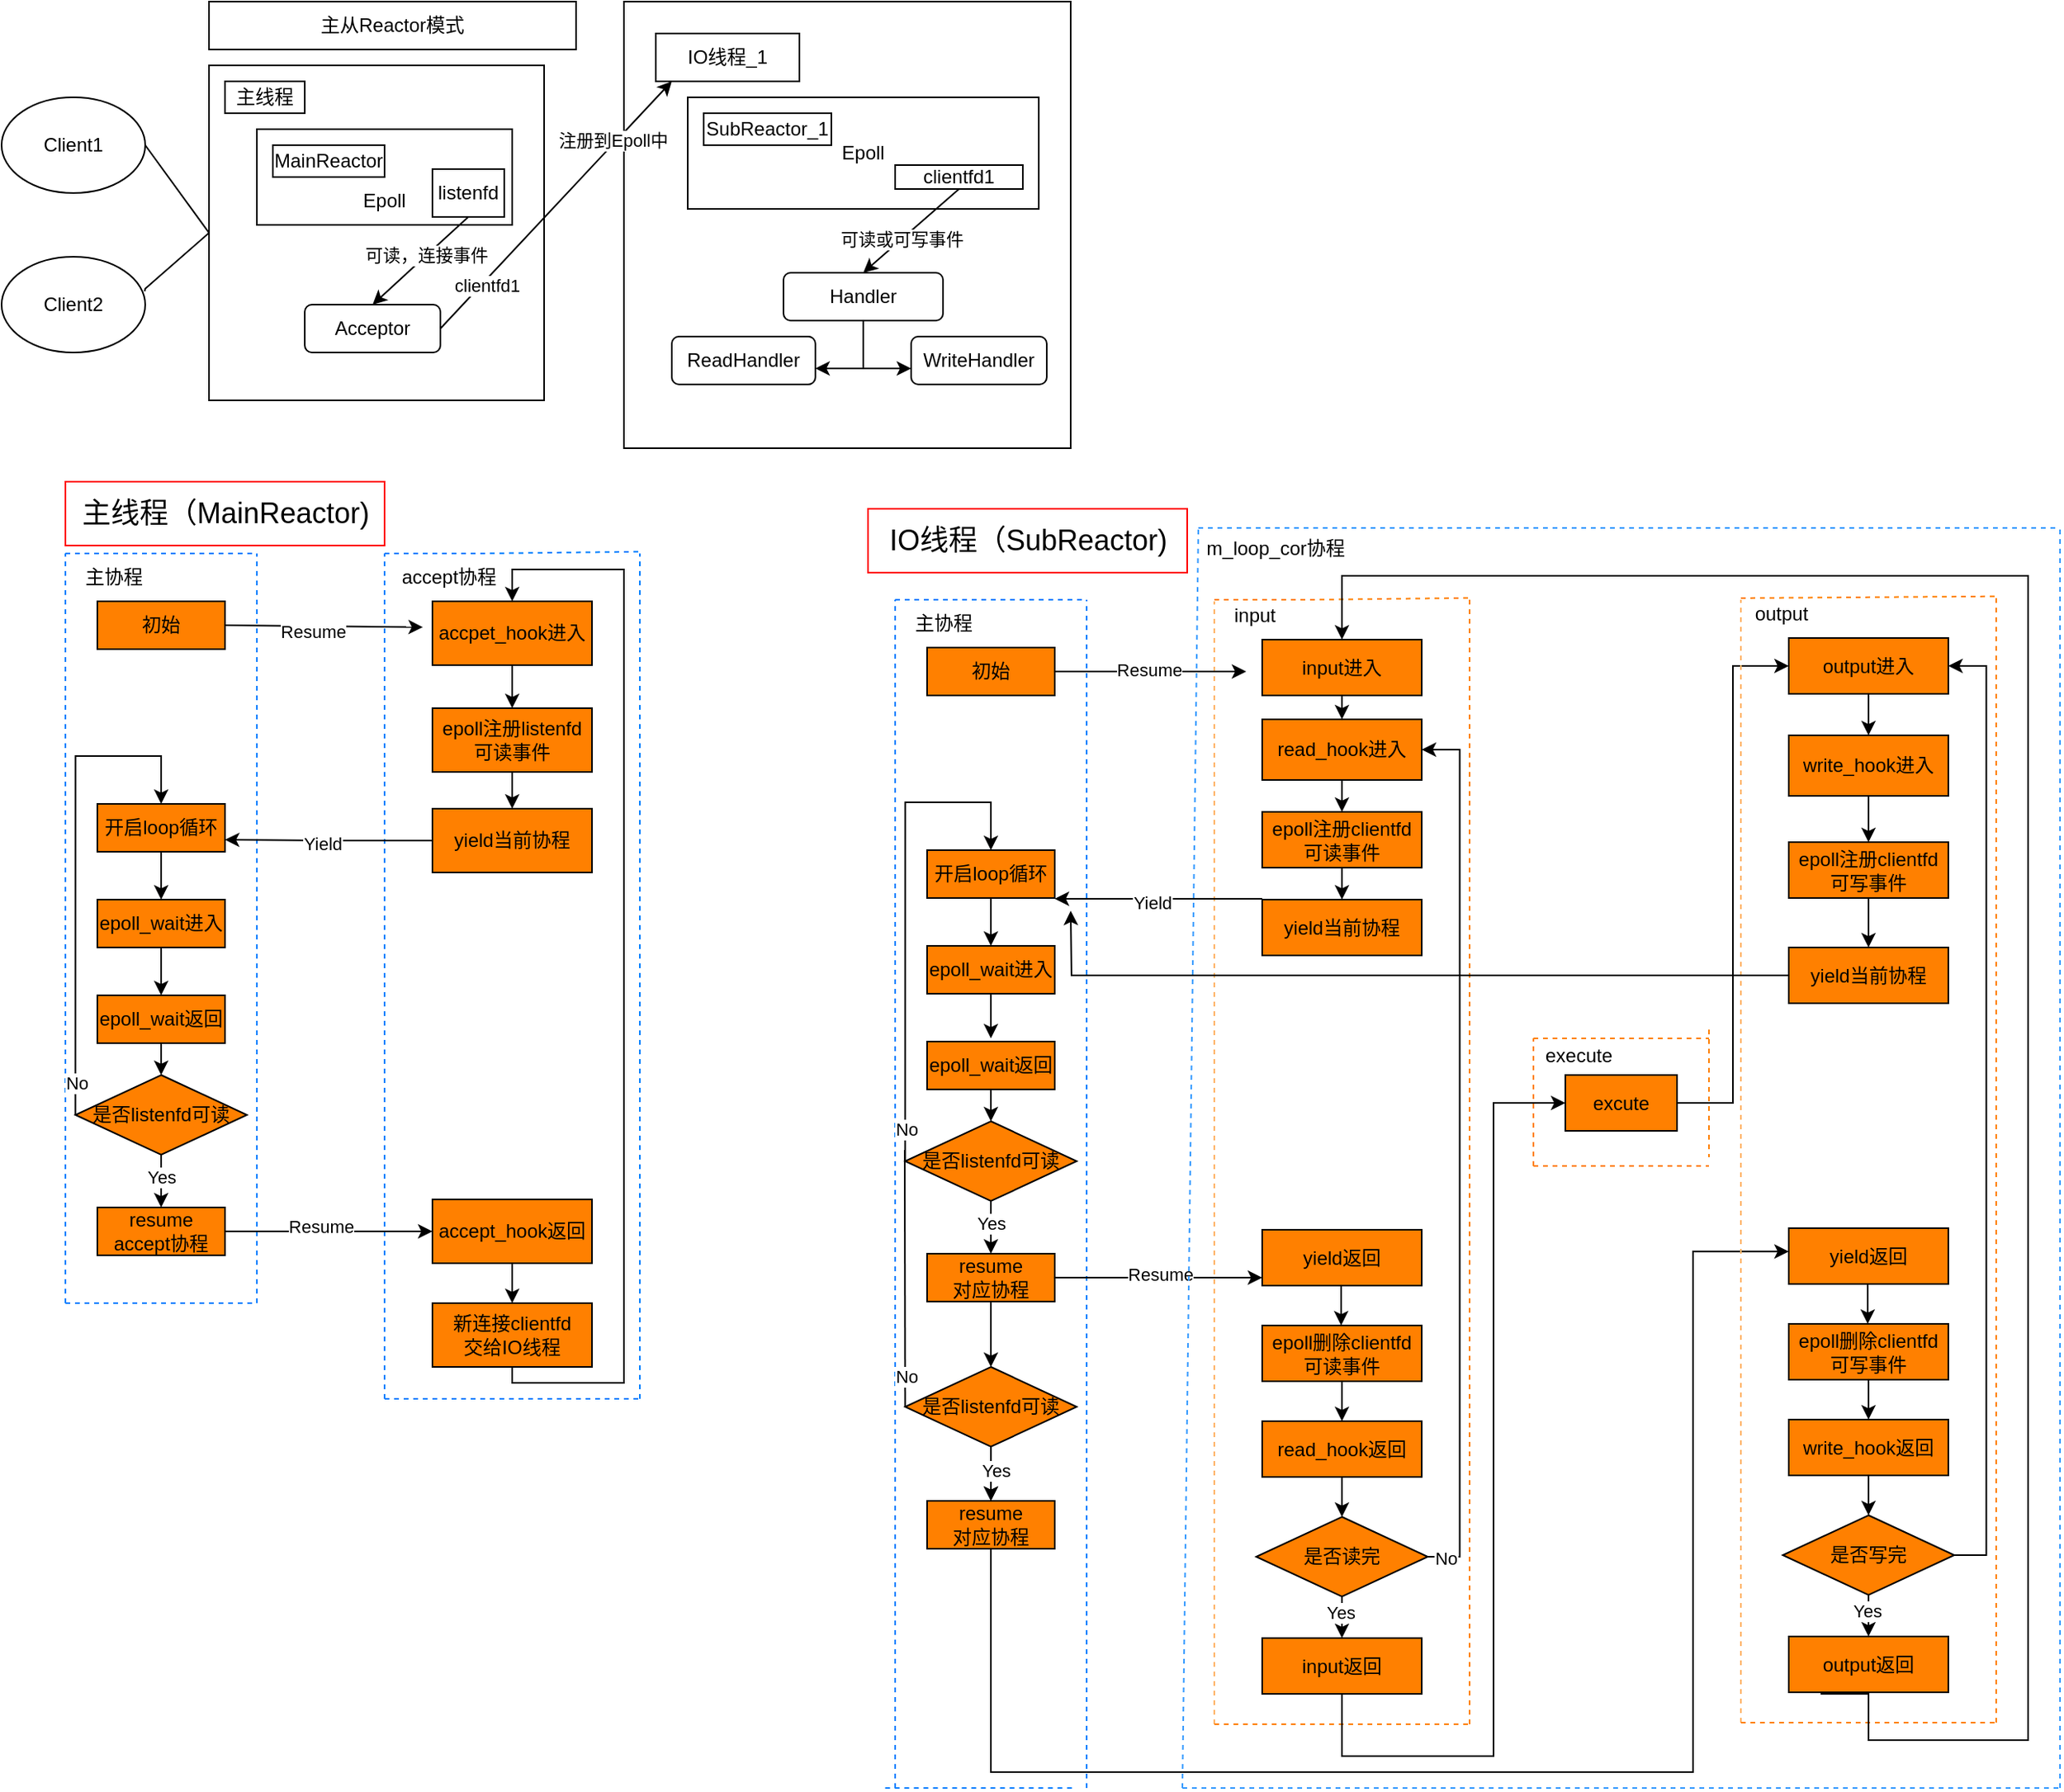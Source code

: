 <mxfile version="21.7.5" type="github">
  <diagram name="Page-1" id="74e2e168-ea6b-b213-b513-2b3c1d86103e">
    <mxGraphModel dx="1228" dy="2020" grid="1" gridSize="10" guides="1" tooltips="1" connect="1" arrows="1" fold="1" page="1" pageScale="1" pageWidth="1100" pageHeight="850" background="none" math="0" shadow="0">
      <root>
        <mxCell id="0" />
        <mxCell id="1" parent="0" />
        <mxCell id="3p74Ai3e4aje1u9l1uDw-1" value="Client1" style="ellipse;whiteSpace=wrap;html=1;" parent="1" vertex="1">
          <mxGeometry x="40" y="20" width="90" height="60" as="geometry" />
        </mxCell>
        <mxCell id="3p74Ai3e4aje1u9l1uDw-2" value="Client2" style="ellipse;whiteSpace=wrap;html=1;" parent="1" vertex="1">
          <mxGeometry x="40" y="120" width="90" height="60" as="geometry" />
        </mxCell>
        <mxCell id="3p74Ai3e4aje1u9l1uDw-3" value="" style="whiteSpace=wrap;html=1;aspect=fixed;" parent="1" vertex="1">
          <mxGeometry x="170" width="210" height="210" as="geometry" />
        </mxCell>
        <mxCell id="3p74Ai3e4aje1u9l1uDw-7" value="" style="endArrow=none;html=1;rounded=0;entryX=1;entryY=0.5;entryDx=0;entryDy=0;exitX=0;exitY=0.5;exitDx=0;exitDy=0;" parent="1" source="3p74Ai3e4aje1u9l1uDw-3" target="3p74Ai3e4aje1u9l1uDw-1" edge="1">
          <mxGeometry width="50" height="50" relative="1" as="geometry">
            <mxPoint x="200" y="240" as="sourcePoint" />
            <mxPoint x="250" y="190" as="targetPoint" />
          </mxGeometry>
        </mxCell>
        <mxCell id="3p74Ai3e4aje1u9l1uDw-9" value="" style="endArrow=none;html=1;rounded=0;entryX=0;entryY=0.5;entryDx=0;entryDy=0;exitX=0.996;exitY=0.36;exitDx=0;exitDy=0;exitPerimeter=0;" parent="1" source="3p74Ai3e4aje1u9l1uDw-2" target="3p74Ai3e4aje1u9l1uDw-3" edge="1">
          <mxGeometry width="50" height="50" relative="1" as="geometry">
            <mxPoint x="200" y="240" as="sourcePoint" />
            <mxPoint x="250" y="190" as="targetPoint" />
            <Array as="points">
              <mxPoint x="130" y="140" />
            </Array>
          </mxGeometry>
        </mxCell>
        <mxCell id="3p74Ai3e4aje1u9l1uDw-10" value="主线程" style="rounded=0;whiteSpace=wrap;html=1;" parent="1" vertex="1">
          <mxGeometry x="180" y="10" width="50" height="20" as="geometry" />
        </mxCell>
        <mxCell id="3p74Ai3e4aje1u9l1uDw-14" value="&lt;br&gt;&lt;br&gt;Epoll" style="rounded=0;whiteSpace=wrap;html=1;" parent="1" vertex="1">
          <mxGeometry x="200" y="40" width="160" height="60" as="geometry" />
        </mxCell>
        <mxCell id="3p74Ai3e4aje1u9l1uDw-15" value="MainReactor" style="rounded=0;whiteSpace=wrap;html=1;" parent="1" vertex="1">
          <mxGeometry x="210" y="50" width="70" height="20" as="geometry" />
        </mxCell>
        <mxCell id="3p74Ai3e4aje1u9l1uDw-16" value="listenfd" style="rounded=0;whiteSpace=wrap;html=1;direction=south;" parent="1" vertex="1">
          <mxGeometry x="310" y="65" width="45" height="30" as="geometry" />
        </mxCell>
        <mxCell id="3p74Ai3e4aje1u9l1uDw-17" value="Acceptor" style="rounded=1;whiteSpace=wrap;html=1;" parent="1" vertex="1">
          <mxGeometry x="230" y="150" width="85" height="30" as="geometry" />
        </mxCell>
        <mxCell id="3p74Ai3e4aje1u9l1uDw-18" value="" style="endArrow=classic;html=1;rounded=0;exitX=1;exitY=0.5;exitDx=0;exitDy=0;entryX=0.5;entryY=0;entryDx=0;entryDy=0;" parent="1" source="3p74Ai3e4aje1u9l1uDw-16" target="3p74Ai3e4aje1u9l1uDw-17" edge="1">
          <mxGeometry width="50" height="50" relative="1" as="geometry">
            <mxPoint x="200" y="60" as="sourcePoint" />
            <mxPoint x="250" y="10" as="targetPoint" />
          </mxGeometry>
        </mxCell>
        <mxCell id="3p74Ai3e4aje1u9l1uDw-19" value="可读，连接事件" style="edgeLabel;html=1;align=center;verticalAlign=middle;resizable=0;points=[];" parent="3p74Ai3e4aje1u9l1uDw-18" vertex="1" connectable="0">
          <mxGeometry x="-0.11" y="-1" relative="1" as="geometry">
            <mxPoint as="offset" />
          </mxGeometry>
        </mxCell>
        <mxCell id="3p74Ai3e4aje1u9l1uDw-20" value="" style="whiteSpace=wrap;html=1;aspect=fixed;" parent="1" vertex="1">
          <mxGeometry x="430" y="-40" width="280" height="280" as="geometry" />
        </mxCell>
        <mxCell id="3p74Ai3e4aje1u9l1uDw-21" value="IO线程_1" style="rounded=0;whiteSpace=wrap;html=1;" parent="1" vertex="1">
          <mxGeometry x="450" y="-20" width="90" height="30" as="geometry" />
        </mxCell>
        <mxCell id="3p74Ai3e4aje1u9l1uDw-22" value="Epoll" style="rounded=0;whiteSpace=wrap;html=1;" parent="1" vertex="1">
          <mxGeometry x="470" y="20" width="220" height="70" as="geometry" />
        </mxCell>
        <mxCell id="3p74Ai3e4aje1u9l1uDw-24" value="SubReactor_1" style="rounded=0;whiteSpace=wrap;html=1;" parent="1" vertex="1">
          <mxGeometry x="480" y="30" width="80" height="20" as="geometry" />
        </mxCell>
        <mxCell id="3p74Ai3e4aje1u9l1uDw-25" value="clientfd1" style="rounded=0;whiteSpace=wrap;html=1;" parent="1" vertex="1">
          <mxGeometry x="600" y="62.5" width="80" height="15" as="geometry" />
        </mxCell>
        <mxCell id="3p74Ai3e4aje1u9l1uDw-28" value="" style="endArrow=classic;html=1;rounded=0;exitX=1;exitY=0.5;exitDx=0;exitDy=0;" parent="1" source="3p74Ai3e4aje1u9l1uDw-17" edge="1">
          <mxGeometry width="50" height="50" relative="1" as="geometry">
            <mxPoint x="410" y="60" as="sourcePoint" />
            <mxPoint x="460" y="10" as="targetPoint" />
          </mxGeometry>
        </mxCell>
        <mxCell id="3p74Ai3e4aje1u9l1uDw-30" value="注册到Epoll中" style="edgeLabel;html=1;align=center;verticalAlign=middle;resizable=0;points=[];" parent="3p74Ai3e4aje1u9l1uDw-28" vertex="1" connectable="0">
          <mxGeometry x="0.503" y="2" relative="1" as="geometry">
            <mxPoint as="offset" />
          </mxGeometry>
        </mxCell>
        <mxCell id="3p74Ai3e4aje1u9l1uDw-32" value="clientfd1" style="edgeLabel;html=1;align=center;verticalAlign=middle;resizable=0;points=[];" parent="3p74Ai3e4aje1u9l1uDw-28" vertex="1" connectable="0">
          <mxGeometry x="-0.618" y="-2" relative="1" as="geometry">
            <mxPoint y="1" as="offset" />
          </mxGeometry>
        </mxCell>
        <mxCell id="3p74Ai3e4aje1u9l1uDw-34" value="ReadHandler" style="rounded=1;whiteSpace=wrap;html=1;" parent="1" vertex="1">
          <mxGeometry x="460" y="170" width="90" height="30" as="geometry" />
        </mxCell>
        <mxCell id="3p74Ai3e4aje1u9l1uDw-35" value="Handler" style="rounded=1;whiteSpace=wrap;html=1;" parent="1" vertex="1">
          <mxGeometry x="530" y="130" width="100" height="30" as="geometry" />
        </mxCell>
        <mxCell id="3p74Ai3e4aje1u9l1uDw-36" value="WriteHandler" style="rounded=1;whiteSpace=wrap;html=1;" parent="1" vertex="1">
          <mxGeometry x="610" y="170" width="85" height="30" as="geometry" />
        </mxCell>
        <mxCell id="3p74Ai3e4aje1u9l1uDw-37" value="" style="endArrow=none;html=1;rounded=0;" parent="1" edge="1">
          <mxGeometry width="50" height="50" relative="1" as="geometry">
            <mxPoint x="580" y="190" as="sourcePoint" />
            <mxPoint x="580" y="190" as="targetPoint" />
            <Array as="points">
              <mxPoint x="580" y="160" />
            </Array>
          </mxGeometry>
        </mxCell>
        <mxCell id="3p74Ai3e4aje1u9l1uDw-39" value="" style="endArrow=classic;html=1;rounded=0;" parent="1" edge="1">
          <mxGeometry width="50" height="50" relative="1" as="geometry">
            <mxPoint x="580" y="190" as="sourcePoint" />
            <mxPoint x="610" y="190" as="targetPoint" />
          </mxGeometry>
        </mxCell>
        <mxCell id="3p74Ai3e4aje1u9l1uDw-43" value="" style="endArrow=classic;html=1;rounded=0;" parent="1" edge="1">
          <mxGeometry width="50" height="50" relative="1" as="geometry">
            <mxPoint x="580" y="190" as="sourcePoint" />
            <mxPoint x="550" y="190" as="targetPoint" />
            <Array as="points">
              <mxPoint x="570" y="190" />
            </Array>
          </mxGeometry>
        </mxCell>
        <mxCell id="3p74Ai3e4aje1u9l1uDw-48" value="" style="endArrow=classic;html=1;rounded=0;exitX=0.5;exitY=1;exitDx=0;exitDy=0;entryX=0.5;entryY=0;entryDx=0;entryDy=0;" parent="1" source="3p74Ai3e4aje1u9l1uDw-25" target="3p74Ai3e4aje1u9l1uDw-35" edge="1">
          <mxGeometry width="50" height="50" relative="1" as="geometry">
            <mxPoint x="550" y="240" as="sourcePoint" />
            <mxPoint x="600" y="190" as="targetPoint" />
          </mxGeometry>
        </mxCell>
        <mxCell id="3p74Ai3e4aje1u9l1uDw-49" value="可读或可写事件" style="edgeLabel;html=1;align=center;verticalAlign=middle;resizable=0;points=[];" parent="3p74Ai3e4aje1u9l1uDw-48" vertex="1" connectable="0">
          <mxGeometry x="0.207" relative="1" as="geometry">
            <mxPoint as="offset" />
          </mxGeometry>
        </mxCell>
        <mxCell id="3p74Ai3e4aje1u9l1uDw-50" value="主从Reactor模式" style="rounded=0;whiteSpace=wrap;html=1;" parent="1" vertex="1">
          <mxGeometry x="170" y="-40" width="230" height="30" as="geometry" />
        </mxCell>
        <mxCell id="hV0E72UmeSZ-ktSTm6pV-4" value="" style="endArrow=none;dashed=1;html=1;rounded=0;strokeColor=#007FFF;" parent="1" edge="1">
          <mxGeometry width="50" height="50" relative="1" as="geometry">
            <mxPoint x="80" y="776" as="sourcePoint" />
            <mxPoint x="80" y="306" as="targetPoint" />
          </mxGeometry>
        </mxCell>
        <mxCell id="hV0E72UmeSZ-ktSTm6pV-5" value="" style="endArrow=none;dashed=1;html=1;rounded=0;strokeColor=#007FFF;" parent="1" edge="1">
          <mxGeometry width="50" height="50" relative="1" as="geometry">
            <mxPoint x="80" y="776" as="sourcePoint" />
            <mxPoint x="200" y="776" as="targetPoint" />
          </mxGeometry>
        </mxCell>
        <mxCell id="hV0E72UmeSZ-ktSTm6pV-6" value="" style="endArrow=none;dashed=1;html=1;rounded=0;fillColor=#00FFFF;strokeColor=#007FFF;" parent="1" edge="1">
          <mxGeometry width="50" height="50" relative="1" as="geometry">
            <mxPoint x="200" y="776" as="sourcePoint" />
            <mxPoint x="200" y="306" as="targetPoint" />
          </mxGeometry>
        </mxCell>
        <mxCell id="hV0E72UmeSZ-ktSTm6pV-7" value="" style="endArrow=none;dashed=1;html=1;rounded=0;strokeColor=#007FFF;" parent="1" edge="1">
          <mxGeometry width="50" height="50" relative="1" as="geometry">
            <mxPoint x="80" y="306" as="sourcePoint" />
            <mxPoint x="200" y="306" as="targetPoint" />
            <Array as="points">
              <mxPoint x="140" y="306" />
            </Array>
          </mxGeometry>
        </mxCell>
        <mxCell id="hV0E72UmeSZ-ktSTm6pV-16" value="" style="endArrow=none;dashed=1;html=1;rounded=0;strokeColor=#007FFF;" parent="1" edge="1">
          <mxGeometry width="50" height="50" relative="1" as="geometry">
            <mxPoint x="280" y="836" as="sourcePoint" />
            <mxPoint x="280" y="306" as="targetPoint" />
          </mxGeometry>
        </mxCell>
        <mxCell id="hV0E72UmeSZ-ktSTm6pV-18" value="" style="endArrow=none;dashed=1;html=1;rounded=0;fillColor=#00FFFF;strokeColor=#007FFF;" parent="1" edge="1">
          <mxGeometry width="50" height="50" relative="1" as="geometry">
            <mxPoint x="440" y="836" as="sourcePoint" />
            <mxPoint x="440" y="306" as="targetPoint" />
          </mxGeometry>
        </mxCell>
        <mxCell id="hV0E72UmeSZ-ktSTm6pV-19" value="" style="endArrow=none;dashed=1;html=1;rounded=0;strokeColor=#007FFF;entryX=0.039;entryY=0.996;entryDx=0;entryDy=0;entryPerimeter=0;" parent="1" edge="1">
          <mxGeometry width="50" height="50" relative="1" as="geometry">
            <mxPoint x="280" y="306" as="sourcePoint" />
            <mxPoint x="440.92" y="304.88" as="targetPoint" />
            <Array as="points">
              <mxPoint x="340" y="306" />
            </Array>
          </mxGeometry>
        </mxCell>
        <mxCell id="hV0E72UmeSZ-ktSTm6pV-22" value="" style="endArrow=none;dashed=1;html=1;rounded=0;strokeColor=#007FFF;" parent="1" edge="1">
          <mxGeometry width="50" height="50" relative="1" as="geometry">
            <mxPoint x="280" y="836" as="sourcePoint" />
            <mxPoint x="440" y="836" as="targetPoint" />
          </mxGeometry>
        </mxCell>
        <mxCell id="hV0E72UmeSZ-ktSTm6pV-26" value="主协程" style="text;html=1;align=center;verticalAlign=middle;resizable=0;points=[];autosize=1;strokeColor=none;fillColor=none;" parent="1" vertex="1">
          <mxGeometry x="80" y="306" width="60" height="30" as="geometry" />
        </mxCell>
        <mxCell id="hV0E72UmeSZ-ktSTm6pV-28" value="初始" style="rounded=0;whiteSpace=wrap;html=1;fillColor=#FF8000;" parent="1" vertex="1">
          <mxGeometry x="100" y="336" width="80" height="30" as="geometry" />
        </mxCell>
        <mxCell id="hV0E72UmeSZ-ktSTm6pV-32" value="" style="endArrow=classic;html=1;rounded=0;exitX=1;exitY=0.5;exitDx=0;exitDy=0;entryX=-0.06;entryY=0.405;entryDx=0;entryDy=0;entryPerimeter=0;" parent="1" source="hV0E72UmeSZ-ktSTm6pV-28" target="hV0E72UmeSZ-ktSTm6pV-35" edge="1">
          <mxGeometry width="50" height="50" relative="1" as="geometry">
            <mxPoint x="300" y="456" as="sourcePoint" />
            <mxPoint x="320" y="351" as="targetPoint" />
          </mxGeometry>
        </mxCell>
        <mxCell id="hV0E72UmeSZ-ktSTm6pV-46" value="Resume" style="edgeLabel;html=1;align=center;verticalAlign=middle;resizable=0;points=[];strokeColor=#FF0000;" parent="hV0E72UmeSZ-ktSTm6pV-32" vertex="1" connectable="0">
          <mxGeometry x="-0.116" y="-3" relative="1" as="geometry">
            <mxPoint as="offset" />
          </mxGeometry>
        </mxCell>
        <mxCell id="hV0E72UmeSZ-ktSTm6pV-43" style="edgeStyle=orthogonalEdgeStyle;rounded=0;orthogonalLoop=1;jettySize=auto;html=1;exitX=0.5;exitY=1;exitDx=0;exitDy=0;entryX=0.5;entryY=0;entryDx=0;entryDy=0;" parent="1" source="hV0E72UmeSZ-ktSTm6pV-35" target="hV0E72UmeSZ-ktSTm6pV-42" edge="1">
          <mxGeometry relative="1" as="geometry" />
        </mxCell>
        <mxCell id="hV0E72UmeSZ-ktSTm6pV-35" value="accpet_hook进入" style="whiteSpace=wrap;html=1;fillColor=#FF8000;" parent="1" vertex="1">
          <mxGeometry x="310" y="336" width="100" height="40" as="geometry" />
        </mxCell>
        <mxCell id="hV0E72UmeSZ-ktSTm6pV-37" value="accept协程" style="text;html=1;align=center;verticalAlign=middle;resizable=0;points=[];autosize=1;strokeColor=none;fillColor=none;" parent="1" vertex="1">
          <mxGeometry x="280" y="306" width="80" height="30" as="geometry" />
        </mxCell>
        <mxCell id="hV0E72UmeSZ-ktSTm6pV-45" style="edgeStyle=orthogonalEdgeStyle;rounded=0;orthogonalLoop=1;jettySize=auto;html=1;exitX=0.5;exitY=1;exitDx=0;exitDy=0;entryX=0.5;entryY=0;entryDx=0;entryDy=0;" parent="1" source="hV0E72UmeSZ-ktSTm6pV-42" target="hV0E72UmeSZ-ktSTm6pV-44" edge="1">
          <mxGeometry relative="1" as="geometry" />
        </mxCell>
        <mxCell id="hV0E72UmeSZ-ktSTm6pV-42" value="epoll注册listenfd&lt;br&gt;可读事件" style="whiteSpace=wrap;html=1;fillColor=#FF8000;" parent="1" vertex="1">
          <mxGeometry x="310" y="403" width="100" height="40" as="geometry" />
        </mxCell>
        <mxCell id="hV0E72UmeSZ-ktSTm6pV-57" style="edgeStyle=orthogonalEdgeStyle;rounded=0;orthogonalLoop=1;jettySize=auto;html=1;entryX=1;entryY=0.75;entryDx=0;entryDy=0;" parent="1" source="hV0E72UmeSZ-ktSTm6pV-44" target="hV0E72UmeSZ-ktSTm6pV-48" edge="1">
          <mxGeometry relative="1" as="geometry" />
        </mxCell>
        <mxCell id="hV0E72UmeSZ-ktSTm6pV-58" value="Yield" style="edgeLabel;html=1;align=center;verticalAlign=middle;resizable=0;points=[];" parent="hV0E72UmeSZ-ktSTm6pV-57" vertex="1" connectable="0">
          <mxGeometry x="0.081" y="2" relative="1" as="geometry">
            <mxPoint x="1" as="offset" />
          </mxGeometry>
        </mxCell>
        <mxCell id="hV0E72UmeSZ-ktSTm6pV-44" value="yield当前协程" style="whiteSpace=wrap;html=1;fillColor=#FF8000;" parent="1" vertex="1">
          <mxGeometry x="310" y="466" width="100" height="40" as="geometry" />
        </mxCell>
        <mxCell id="hV0E72UmeSZ-ktSTm6pV-48" value="开启loop循环" style="rounded=0;whiteSpace=wrap;html=1;fillColor=#FF8000;" parent="1" vertex="1">
          <mxGeometry x="100" y="463" width="80" height="30" as="geometry" />
        </mxCell>
        <mxCell id="hV0E72UmeSZ-ktSTm6pV-49" value="epoll_wait进入" style="rounded=0;whiteSpace=wrap;html=1;fillColor=#FF8000;" parent="1" vertex="1">
          <mxGeometry x="100" y="523" width="80" height="30" as="geometry" />
        </mxCell>
        <mxCell id="hV0E72UmeSZ-ktSTm6pV-50" value="epoll_wait返回" style="rounded=0;whiteSpace=wrap;html=1;fillColor=#FF8000;" parent="1" vertex="1">
          <mxGeometry x="100" y="583" width="80" height="30" as="geometry" />
        </mxCell>
        <mxCell id="hV0E72UmeSZ-ktSTm6pV-55" style="edgeStyle=orthogonalEdgeStyle;rounded=0;orthogonalLoop=1;jettySize=auto;html=1;exitX=0;exitY=0.5;exitDx=0;exitDy=0;entryX=0.5;entryY=0;entryDx=0;entryDy=0;" parent="1" source="hV0E72UmeSZ-ktSTm6pV-52" target="hV0E72UmeSZ-ktSTm6pV-48" edge="1">
          <mxGeometry relative="1" as="geometry">
            <mxPoint x="38.1" y="615" as="sourcePoint" />
            <mxPoint x="91.85" y="420" as="targetPoint" />
            <Array as="points">
              <mxPoint x="86" y="433" />
              <mxPoint x="140" y="433" />
            </Array>
          </mxGeometry>
        </mxCell>
        <mxCell id="hV0E72UmeSZ-ktSTm6pV-59" value="No" style="edgeLabel;html=1;align=center;verticalAlign=middle;resizable=0;points=[];" parent="hV0E72UmeSZ-ktSTm6pV-55" vertex="1" connectable="0">
          <mxGeometry x="-0.869" relative="1" as="geometry">
            <mxPoint as="offset" />
          </mxGeometry>
        </mxCell>
        <mxCell id="hV0E72UmeSZ-ktSTm6pV-60" style="edgeStyle=orthogonalEdgeStyle;rounded=0;orthogonalLoop=1;jettySize=auto;html=1;exitX=0.5;exitY=1;exitDx=0;exitDy=0;entryX=0.5;entryY=0;entryDx=0;entryDy=0;" parent="1" source="hV0E72UmeSZ-ktSTm6pV-52" target="hV0E72UmeSZ-ktSTm6pV-54" edge="1">
          <mxGeometry relative="1" as="geometry" />
        </mxCell>
        <mxCell id="hV0E72UmeSZ-ktSTm6pV-61" value="Yes" style="edgeLabel;html=1;align=center;verticalAlign=middle;resizable=0;points=[];" parent="hV0E72UmeSZ-ktSTm6pV-60" vertex="1" connectable="0">
          <mxGeometry x="-0.147" relative="1" as="geometry">
            <mxPoint as="offset" />
          </mxGeometry>
        </mxCell>
        <mxCell id="hV0E72UmeSZ-ktSTm6pV-52" value="是否listenfd可读" style="rhombus;whiteSpace=wrap;html=1;fillColor=#FF8000;" parent="1" vertex="1">
          <mxGeometry x="86.25" y="633" width="107.5" height="50" as="geometry" />
        </mxCell>
        <mxCell id="hV0E72UmeSZ-ktSTm6pV-65" style="edgeStyle=orthogonalEdgeStyle;rounded=0;orthogonalLoop=1;jettySize=auto;html=1;exitX=1;exitY=0.5;exitDx=0;exitDy=0;entryX=0;entryY=0.5;entryDx=0;entryDy=0;" parent="1" source="hV0E72UmeSZ-ktSTm6pV-54" target="hV0E72UmeSZ-ktSTm6pV-63" edge="1">
          <mxGeometry relative="1" as="geometry">
            <mxPoint x="300" y="731" as="targetPoint" />
          </mxGeometry>
        </mxCell>
        <mxCell id="e4dj62ydNJ2nnHpDe-VQ-285" value="Resume&lt;br&gt;" style="edgeLabel;html=1;align=center;verticalAlign=middle;resizable=0;points=[];" vertex="1" connectable="0" parent="hV0E72UmeSZ-ktSTm6pV-65">
          <mxGeometry x="-0.078" y="3" relative="1" as="geometry">
            <mxPoint as="offset" />
          </mxGeometry>
        </mxCell>
        <mxCell id="hV0E72UmeSZ-ktSTm6pV-54" value="resume&lt;br&gt;accept协程" style="rounded=0;whiteSpace=wrap;html=1;fillColor=#FF8000;" parent="1" vertex="1">
          <mxGeometry x="100" y="716" width="80" height="30" as="geometry" />
        </mxCell>
        <mxCell id="hV0E72UmeSZ-ktSTm6pV-69" style="edgeStyle=orthogonalEdgeStyle;rounded=0;orthogonalLoop=1;jettySize=auto;html=1;exitX=0.5;exitY=1;exitDx=0;exitDy=0;entryX=0.5;entryY=0;entryDx=0;entryDy=0;" parent="1" source="hV0E72UmeSZ-ktSTm6pV-63" target="hV0E72UmeSZ-ktSTm6pV-64" edge="1">
          <mxGeometry relative="1" as="geometry" />
        </mxCell>
        <mxCell id="hV0E72UmeSZ-ktSTm6pV-63" value="accept_hook返回" style="whiteSpace=wrap;html=1;fillColor=#FF8000;" parent="1" vertex="1">
          <mxGeometry x="310" y="711" width="100" height="40" as="geometry" />
        </mxCell>
        <mxCell id="hV0E72UmeSZ-ktSTm6pV-70" style="edgeStyle=orthogonalEdgeStyle;rounded=0;orthogonalLoop=1;jettySize=auto;html=1;exitX=0.5;exitY=1;exitDx=0;exitDy=0;entryX=0.5;entryY=0;entryDx=0;entryDy=0;" parent="1" source="hV0E72UmeSZ-ktSTm6pV-64" target="hV0E72UmeSZ-ktSTm6pV-35" edge="1">
          <mxGeometry relative="1" as="geometry">
            <mxPoint x="430" y="326" as="targetPoint" />
            <Array as="points">
              <mxPoint x="360" y="826" />
              <mxPoint x="430" y="826" />
              <mxPoint x="430" y="316" />
              <mxPoint x="360" y="316" />
            </Array>
          </mxGeometry>
        </mxCell>
        <mxCell id="hV0E72UmeSZ-ktSTm6pV-64" value="新连接clientfd&lt;br&gt;交给IO线程" style="whiteSpace=wrap;html=1;fillColor=#FF8000;" parent="1" vertex="1">
          <mxGeometry x="310" y="776" width="100" height="40" as="geometry" />
        </mxCell>
        <mxCell id="hV0E72UmeSZ-ktSTm6pV-77" value="&lt;font style=&quot;font-size: 18px;&quot;&gt;主线程（MainReactor)&lt;/font&gt;" style="text;html=1;align=center;verticalAlign=middle;resizable=0;points=[];autosize=1;strokeColor=#FF0000;fillColor=none;" parent="1" vertex="1">
          <mxGeometry x="80" y="261" width="200" height="40" as="geometry" />
        </mxCell>
        <mxCell id="e4dj62ydNJ2nnHpDe-VQ-2" value="" style="endArrow=none;dashed=1;html=1;rounded=0;strokeColor=#007FFF;" edge="1" parent="1">
          <mxGeometry width="50" height="50" relative="1" as="geometry">
            <mxPoint x="600" y="1080" as="sourcePoint" />
            <mxPoint x="600" y="335" as="targetPoint" />
          </mxGeometry>
        </mxCell>
        <mxCell id="e4dj62ydNJ2nnHpDe-VQ-3" value="" style="endArrow=none;dashed=1;html=1;rounded=0;strokeColor=#007FFF;" edge="1" parent="1">
          <mxGeometry width="50" height="50" relative="1" as="geometry">
            <mxPoint x="593.75" y="1080" as="sourcePoint" />
            <mxPoint x="713.75" y="1080" as="targetPoint" />
            <Array as="points" />
          </mxGeometry>
        </mxCell>
        <mxCell id="e4dj62ydNJ2nnHpDe-VQ-4" value="" style="endArrow=none;dashed=1;html=1;rounded=0;fillColor=#00FFFF;strokeColor=#007FFF;" edge="1" parent="1">
          <mxGeometry width="50" height="50" relative="1" as="geometry">
            <mxPoint x="720" y="1080" as="sourcePoint" />
            <mxPoint x="720" y="335" as="targetPoint" />
          </mxGeometry>
        </mxCell>
        <mxCell id="e4dj62ydNJ2nnHpDe-VQ-5" value="" style="endArrow=none;dashed=1;html=1;rounded=0;strokeColor=#007FFF;" edge="1" parent="1">
          <mxGeometry width="50" height="50" relative="1" as="geometry">
            <mxPoint x="600" y="335" as="sourcePoint" />
            <mxPoint x="720" y="335" as="targetPoint" />
            <Array as="points">
              <mxPoint x="660" y="335" />
            </Array>
          </mxGeometry>
        </mxCell>
        <mxCell id="e4dj62ydNJ2nnHpDe-VQ-6" value="" style="endArrow=none;dashed=1;html=1;rounded=0;strokeColor=#FFB366;" edge="1" parent="1">
          <mxGeometry width="50" height="50" relative="1" as="geometry">
            <mxPoint x="800" y="1040" as="sourcePoint" />
            <mxPoint x="800" y="336" as="targetPoint" />
          </mxGeometry>
        </mxCell>
        <mxCell id="e4dj62ydNJ2nnHpDe-VQ-7" value="" style="endArrow=none;dashed=1;html=1;rounded=0;fillColor=#00FFFF;strokeColor=#FF8000;" edge="1" parent="1">
          <mxGeometry width="50" height="50" relative="1" as="geometry">
            <mxPoint x="960" y="1040" as="sourcePoint" />
            <mxPoint x="960" y="335" as="targetPoint" />
          </mxGeometry>
        </mxCell>
        <mxCell id="e4dj62ydNJ2nnHpDe-VQ-8" value="" style="endArrow=none;dashed=1;html=1;rounded=0;strokeColor=#FF8000;entryX=0.039;entryY=0.996;entryDx=0;entryDy=0;entryPerimeter=0;" edge="1" parent="1">
          <mxGeometry width="50" height="50" relative="1" as="geometry">
            <mxPoint x="800" y="335" as="sourcePoint" />
            <mxPoint x="960.92" y="333.88" as="targetPoint" />
            <Array as="points">
              <mxPoint x="860" y="335" />
            </Array>
          </mxGeometry>
        </mxCell>
        <mxCell id="e4dj62ydNJ2nnHpDe-VQ-9" value="" style="endArrow=none;dashed=1;html=1;rounded=0;strokeColor=#FF8000;" edge="1" parent="1">
          <mxGeometry width="50" height="50" relative="1" as="geometry">
            <mxPoint x="800" y="1040" as="sourcePoint" />
            <mxPoint x="960" y="1040" as="targetPoint" />
          </mxGeometry>
        </mxCell>
        <mxCell id="e4dj62ydNJ2nnHpDe-VQ-10" value="主协程" style="text;html=1;align=center;verticalAlign=middle;resizable=0;points=[];autosize=1;strokeColor=none;fillColor=none;" vertex="1" parent="1">
          <mxGeometry x="600" y="335" width="60" height="30" as="geometry" />
        </mxCell>
        <mxCell id="e4dj62ydNJ2nnHpDe-VQ-290" style="edgeStyle=orthogonalEdgeStyle;rounded=0;orthogonalLoop=1;jettySize=auto;html=1;exitX=1;exitY=0.5;exitDx=0;exitDy=0;" edge="1" parent="1" source="e4dj62ydNJ2nnHpDe-VQ-11">
          <mxGeometry relative="1" as="geometry">
            <mxPoint x="820" y="380" as="targetPoint" />
          </mxGeometry>
        </mxCell>
        <mxCell id="e4dj62ydNJ2nnHpDe-VQ-291" value="Resume" style="edgeLabel;html=1;align=center;verticalAlign=middle;resizable=0;points=[];" vertex="1" connectable="0" parent="e4dj62ydNJ2nnHpDe-VQ-290">
          <mxGeometry x="-0.032" y="1" relative="1" as="geometry">
            <mxPoint as="offset" />
          </mxGeometry>
        </mxCell>
        <mxCell id="e4dj62ydNJ2nnHpDe-VQ-11" value="初始" style="rounded=0;whiteSpace=wrap;html=1;fillColor=#FF8000;" vertex="1" parent="1">
          <mxGeometry x="620" y="365" width="80" height="30" as="geometry" />
        </mxCell>
        <mxCell id="e4dj62ydNJ2nnHpDe-VQ-15" value="input进入" style="whiteSpace=wrap;html=1;fillColor=#FF8000;" vertex="1" parent="1">
          <mxGeometry x="830" y="360" width="100" height="35" as="geometry" />
        </mxCell>
        <mxCell id="e4dj62ydNJ2nnHpDe-VQ-16" value="input" style="text;html=1;align=center;verticalAlign=middle;resizable=0;points=[];autosize=1;strokeColor=none;fillColor=none;" vertex="1" parent="1">
          <mxGeometry x="800" y="330" width="50" height="30" as="geometry" />
        </mxCell>
        <mxCell id="e4dj62ydNJ2nnHpDe-VQ-19" style="edgeStyle=orthogonalEdgeStyle;rounded=0;orthogonalLoop=1;jettySize=auto;html=1;entryX=1;entryY=0.75;entryDx=0;entryDy=0;" edge="1" parent="1">
          <mxGeometry relative="1" as="geometry">
            <mxPoint x="830" y="522.5" as="sourcePoint" />
            <mxPoint x="700" y="522.5" as="targetPoint" />
            <Array as="points">
              <mxPoint x="765" y="523" />
            </Array>
          </mxGeometry>
        </mxCell>
        <mxCell id="e4dj62ydNJ2nnHpDe-VQ-20" value="Yield" style="edgeLabel;html=1;align=center;verticalAlign=middle;resizable=0;points=[];" vertex="1" connectable="0" parent="e4dj62ydNJ2nnHpDe-VQ-19">
          <mxGeometry x="0.081" y="2" relative="1" as="geometry">
            <mxPoint x="1" as="offset" />
          </mxGeometry>
        </mxCell>
        <mxCell id="e4dj62ydNJ2nnHpDe-VQ-37" style="edgeStyle=orthogonalEdgeStyle;rounded=0;orthogonalLoop=1;jettySize=auto;html=1;exitX=0.5;exitY=1;exitDx=0;exitDy=0;entryX=0.5;entryY=0;entryDx=0;entryDy=0;" edge="1" parent="1" source="e4dj62ydNJ2nnHpDe-VQ-22" target="e4dj62ydNJ2nnHpDe-VQ-23">
          <mxGeometry relative="1" as="geometry" />
        </mxCell>
        <mxCell id="e4dj62ydNJ2nnHpDe-VQ-22" value="开启loop循环" style="rounded=0;whiteSpace=wrap;html=1;fillColor=#FF8000;" vertex="1" parent="1">
          <mxGeometry x="620" y="492" width="80" height="30" as="geometry" />
        </mxCell>
        <mxCell id="e4dj62ydNJ2nnHpDe-VQ-38" style="edgeStyle=orthogonalEdgeStyle;rounded=0;orthogonalLoop=1;jettySize=auto;html=1;exitX=0.5;exitY=1;exitDx=0;exitDy=0;" edge="1" parent="1" source="e4dj62ydNJ2nnHpDe-VQ-23">
          <mxGeometry relative="1" as="geometry">
            <mxPoint x="660" y="610" as="targetPoint" />
          </mxGeometry>
        </mxCell>
        <mxCell id="e4dj62ydNJ2nnHpDe-VQ-23" value="epoll_wait进入" style="rounded=0;whiteSpace=wrap;html=1;fillColor=#FF8000;" vertex="1" parent="1">
          <mxGeometry x="620" y="552" width="80" height="30" as="geometry" />
        </mxCell>
        <mxCell id="e4dj62ydNJ2nnHpDe-VQ-40" style="edgeStyle=orthogonalEdgeStyle;rounded=0;orthogonalLoop=1;jettySize=auto;html=1;exitX=0.5;exitY=1;exitDx=0;exitDy=0;entryX=0.5;entryY=0;entryDx=0;entryDy=0;" edge="1" parent="1" source="e4dj62ydNJ2nnHpDe-VQ-24" target="e4dj62ydNJ2nnHpDe-VQ-29">
          <mxGeometry relative="1" as="geometry" />
        </mxCell>
        <mxCell id="e4dj62ydNJ2nnHpDe-VQ-24" value="epoll_wait返回" style="rounded=0;whiteSpace=wrap;html=1;fillColor=#FF8000;" vertex="1" parent="1">
          <mxGeometry x="620" y="612" width="80" height="30" as="geometry" />
        </mxCell>
        <mxCell id="e4dj62ydNJ2nnHpDe-VQ-25" style="edgeStyle=orthogonalEdgeStyle;rounded=0;orthogonalLoop=1;jettySize=auto;html=1;exitX=0;exitY=0.5;exitDx=0;exitDy=0;entryX=0.5;entryY=0;entryDx=0;entryDy=0;" edge="1" parent="1" source="e4dj62ydNJ2nnHpDe-VQ-29" target="e4dj62ydNJ2nnHpDe-VQ-22">
          <mxGeometry relative="1" as="geometry">
            <mxPoint x="558.1" y="644" as="sourcePoint" />
            <mxPoint x="611.85" y="449" as="targetPoint" />
            <Array as="points">
              <mxPoint x="606" y="462" />
              <mxPoint x="660" y="462" />
            </Array>
          </mxGeometry>
        </mxCell>
        <mxCell id="e4dj62ydNJ2nnHpDe-VQ-26" value="No" style="edgeLabel;html=1;align=center;verticalAlign=middle;resizable=0;points=[];" vertex="1" connectable="0" parent="e4dj62ydNJ2nnHpDe-VQ-25">
          <mxGeometry x="-0.869" relative="1" as="geometry">
            <mxPoint as="offset" />
          </mxGeometry>
        </mxCell>
        <mxCell id="e4dj62ydNJ2nnHpDe-VQ-27" style="edgeStyle=orthogonalEdgeStyle;rounded=0;orthogonalLoop=1;jettySize=auto;html=1;exitX=0.5;exitY=1;exitDx=0;exitDy=0;entryX=0.5;entryY=0;entryDx=0;entryDy=0;" edge="1" parent="1" source="e4dj62ydNJ2nnHpDe-VQ-29" target="e4dj62ydNJ2nnHpDe-VQ-31">
          <mxGeometry relative="1" as="geometry" />
        </mxCell>
        <mxCell id="e4dj62ydNJ2nnHpDe-VQ-28" value="Yes" style="edgeLabel;html=1;align=center;verticalAlign=middle;resizable=0;points=[];" vertex="1" connectable="0" parent="e4dj62ydNJ2nnHpDe-VQ-27">
          <mxGeometry x="-0.147" relative="1" as="geometry">
            <mxPoint as="offset" />
          </mxGeometry>
        </mxCell>
        <mxCell id="e4dj62ydNJ2nnHpDe-VQ-29" value="是否listenfd可读" style="rhombus;whiteSpace=wrap;html=1;fillColor=#FF8000;" vertex="1" parent="1">
          <mxGeometry x="606.25" y="662" width="107.5" height="50" as="geometry" />
        </mxCell>
        <mxCell id="e4dj62ydNJ2nnHpDe-VQ-30" style="edgeStyle=orthogonalEdgeStyle;rounded=0;orthogonalLoop=1;jettySize=auto;html=1;exitX=1;exitY=0.5;exitDx=0;exitDy=0;entryX=0;entryY=0.5;entryDx=0;entryDy=0;" edge="1" parent="1" source="e4dj62ydNJ2nnHpDe-VQ-31">
          <mxGeometry relative="1" as="geometry">
            <mxPoint x="830" y="760" as="targetPoint" />
          </mxGeometry>
        </mxCell>
        <mxCell id="e4dj62ydNJ2nnHpDe-VQ-58" value="Resume" style="edgeLabel;html=1;align=center;verticalAlign=middle;resizable=0;points=[];" vertex="1" connectable="0" parent="e4dj62ydNJ2nnHpDe-VQ-30">
          <mxGeometry x="0.012" y="3" relative="1" as="geometry">
            <mxPoint as="offset" />
          </mxGeometry>
        </mxCell>
        <mxCell id="e4dj62ydNJ2nnHpDe-VQ-46" style="edgeStyle=orthogonalEdgeStyle;rounded=0;orthogonalLoop=1;jettySize=auto;html=1;exitX=0.5;exitY=1;exitDx=0;exitDy=0;entryX=0.5;entryY=0;entryDx=0;entryDy=0;" edge="1" parent="1" source="e4dj62ydNJ2nnHpDe-VQ-31" target="e4dj62ydNJ2nnHpDe-VQ-45">
          <mxGeometry relative="1" as="geometry" />
        </mxCell>
        <mxCell id="e4dj62ydNJ2nnHpDe-VQ-31" value="resume&lt;br&gt;对应协程" style="rounded=0;whiteSpace=wrap;html=1;fillColor=#FF8000;" vertex="1" parent="1">
          <mxGeometry x="620" y="745" width="80" height="30" as="geometry" />
        </mxCell>
        <mxCell id="e4dj62ydNJ2nnHpDe-VQ-32" style="edgeStyle=orthogonalEdgeStyle;rounded=0;orthogonalLoop=1;jettySize=auto;html=1;exitX=0.5;exitY=1;exitDx=0;exitDy=0;entryX=0.5;entryY=0;entryDx=0;entryDy=0;" edge="1" parent="1">
          <mxGeometry relative="1" as="geometry">
            <mxPoint x="879.5" y="765" as="sourcePoint" />
            <mxPoint x="879.5" y="790" as="targetPoint" />
          </mxGeometry>
        </mxCell>
        <mxCell id="e4dj62ydNJ2nnHpDe-VQ-36" value="&lt;font style=&quot;font-size: 18px;&quot;&gt;IO线程（SubReactor)&lt;/font&gt;" style="text;html=1;align=center;verticalAlign=middle;resizable=0;points=[];autosize=1;strokeColor=#FF0000;fillColor=none;" vertex="1" parent="1">
          <mxGeometry x="583" y="278" width="200" height="40" as="geometry" />
        </mxCell>
        <mxCell id="e4dj62ydNJ2nnHpDe-VQ-56" value="" style="edgeStyle=orthogonalEdgeStyle;rounded=0;orthogonalLoop=1;jettySize=auto;html=1;" edge="1" parent="1" source="e4dj62ydNJ2nnHpDe-VQ-45" target="e4dj62ydNJ2nnHpDe-VQ-52">
          <mxGeometry relative="1" as="geometry" />
        </mxCell>
        <mxCell id="e4dj62ydNJ2nnHpDe-VQ-45" value="是否listenfd可读" style="rhombus;whiteSpace=wrap;html=1;fillColor=#FF8000;" vertex="1" parent="1">
          <mxGeometry x="606.25" y="816" width="107.5" height="50" as="geometry" />
        </mxCell>
        <mxCell id="e4dj62ydNJ2nnHpDe-VQ-49" value="" style="endArrow=none;html=1;rounded=0;exitX=0;exitY=0.5;exitDx=0;exitDy=0;" edge="1" parent="1" source="e4dj62ydNJ2nnHpDe-VQ-45">
          <mxGeometry width="50" height="50" relative="1" as="geometry">
            <mxPoint x="500" y="780" as="sourcePoint" />
            <mxPoint x="606" y="680" as="targetPoint" />
          </mxGeometry>
        </mxCell>
        <mxCell id="e4dj62ydNJ2nnHpDe-VQ-51" value="No" style="edgeLabel;html=1;align=center;verticalAlign=middle;resizable=0;points=[];" vertex="1" connectable="0" parent="e4dj62ydNJ2nnHpDe-VQ-49">
          <mxGeometry x="-0.764" y="-1" relative="1" as="geometry">
            <mxPoint as="offset" />
          </mxGeometry>
        </mxCell>
        <mxCell id="e4dj62ydNJ2nnHpDe-VQ-296" style="edgeStyle=orthogonalEdgeStyle;rounded=0;orthogonalLoop=1;jettySize=auto;html=1;exitX=0.5;exitY=1;exitDx=0;exitDy=0;entryX=0;entryY=0.75;entryDx=0;entryDy=0;" edge="1" parent="1">
          <mxGeometry relative="1" as="geometry">
            <mxPoint x="1160" y="743.63" as="targetPoint" />
            <mxPoint x="660" y="918.38" as="sourcePoint" />
            <Array as="points">
              <mxPoint x="660" y="1070" />
              <mxPoint x="1100" y="1070" />
              <mxPoint x="1100" y="744" />
            </Array>
          </mxGeometry>
        </mxCell>
        <mxCell id="e4dj62ydNJ2nnHpDe-VQ-52" value="resume&lt;br&gt;对应协程" style="rounded=0;whiteSpace=wrap;html=1;fillColor=#FF8000;" vertex="1" parent="1">
          <mxGeometry x="620" y="900" width="80" height="30" as="geometry" />
        </mxCell>
        <mxCell id="e4dj62ydNJ2nnHpDe-VQ-53" value="" style="endArrow=classic;html=1;rounded=0;exitX=0.5;exitY=1;exitDx=0;exitDy=0;entryX=0.5;entryY=0;entryDx=0;entryDy=0;" edge="1" parent="1" source="e4dj62ydNJ2nnHpDe-VQ-45" target="e4dj62ydNJ2nnHpDe-VQ-52">
          <mxGeometry width="50" height="50" relative="1" as="geometry">
            <mxPoint x="690" y="960" as="sourcePoint" />
            <mxPoint x="740" y="910" as="targetPoint" />
          </mxGeometry>
        </mxCell>
        <mxCell id="e4dj62ydNJ2nnHpDe-VQ-57" value="Yes" style="edgeLabel;html=1;align=center;verticalAlign=middle;resizable=0;points=[];" vertex="1" connectable="0" parent="e4dj62ydNJ2nnHpDe-VQ-53">
          <mxGeometry x="-0.141" y="3" relative="1" as="geometry">
            <mxPoint as="offset" />
          </mxGeometry>
        </mxCell>
        <mxCell id="e4dj62ydNJ2nnHpDe-VQ-69" value="read_hook进入" style="whiteSpace=wrap;html=1;fillColor=#FF8000;" vertex="1" parent="1">
          <mxGeometry x="830" y="410" width="100" height="38" as="geometry" />
        </mxCell>
        <mxCell id="e4dj62ydNJ2nnHpDe-VQ-70" value="epoll注册clientfd&lt;br&gt;可读事件" style="whiteSpace=wrap;html=1;fillColor=#FF8000;" vertex="1" parent="1">
          <mxGeometry x="830" y="468" width="100" height="35" as="geometry" />
        </mxCell>
        <mxCell id="e4dj62ydNJ2nnHpDe-VQ-71" value="yield当前协程" style="whiteSpace=wrap;html=1;fillColor=#FF8000;" vertex="1" parent="1">
          <mxGeometry x="830" y="523" width="100" height="35" as="geometry" />
        </mxCell>
        <mxCell id="e4dj62ydNJ2nnHpDe-VQ-72" value="" style="endArrow=classic;html=1;rounded=0;exitX=0.5;exitY=1;exitDx=0;exitDy=0;entryX=0.5;entryY=0;entryDx=0;entryDy=0;" edge="1" parent="1" source="e4dj62ydNJ2nnHpDe-VQ-15" target="e4dj62ydNJ2nnHpDe-VQ-69">
          <mxGeometry width="50" height="50" relative="1" as="geometry">
            <mxPoint x="690" y="660" as="sourcePoint" />
            <mxPoint x="740" y="610" as="targetPoint" />
          </mxGeometry>
        </mxCell>
        <mxCell id="e4dj62ydNJ2nnHpDe-VQ-73" value="" style="endArrow=classic;html=1;rounded=0;exitX=0.5;exitY=1;exitDx=0;exitDy=0;entryX=0.5;entryY=0;entryDx=0;entryDy=0;" edge="1" parent="1" source="e4dj62ydNJ2nnHpDe-VQ-70" target="e4dj62ydNJ2nnHpDe-VQ-71">
          <mxGeometry width="50" height="50" relative="1" as="geometry">
            <mxPoint x="690" y="660" as="sourcePoint" />
            <mxPoint x="740" y="610" as="targetPoint" />
          </mxGeometry>
        </mxCell>
        <mxCell id="e4dj62ydNJ2nnHpDe-VQ-74" value="" style="endArrow=classic;html=1;rounded=0;exitX=0.5;exitY=1;exitDx=0;exitDy=0;entryX=0.5;entryY=0;entryDx=0;entryDy=0;" edge="1" parent="1" source="e4dj62ydNJ2nnHpDe-VQ-69" target="e4dj62ydNJ2nnHpDe-VQ-70">
          <mxGeometry width="50" height="50" relative="1" as="geometry">
            <mxPoint x="690" y="660" as="sourcePoint" />
            <mxPoint x="740" y="610" as="targetPoint" />
          </mxGeometry>
        </mxCell>
        <mxCell id="e4dj62ydNJ2nnHpDe-VQ-76" value="yield返回" style="whiteSpace=wrap;html=1;fillColor=#FF8000;" vertex="1" parent="1">
          <mxGeometry x="830" y="730" width="100" height="35" as="geometry" />
        </mxCell>
        <mxCell id="e4dj62ydNJ2nnHpDe-VQ-77" value="epoll删除clientfd&lt;br&gt;可读事件" style="whiteSpace=wrap;html=1;fillColor=#FF8000;" vertex="1" parent="1">
          <mxGeometry x="830" y="790" width="100" height="35" as="geometry" />
        </mxCell>
        <mxCell id="e4dj62ydNJ2nnHpDe-VQ-80" value="read_hook返回" style="whiteSpace=wrap;html=1;fillColor=#FF8000;" vertex="1" parent="1">
          <mxGeometry x="830" y="850" width="100" height="35" as="geometry" />
        </mxCell>
        <mxCell id="e4dj62ydNJ2nnHpDe-VQ-108" style="edgeStyle=orthogonalEdgeStyle;rounded=0;orthogonalLoop=1;jettySize=auto;html=1;exitX=1;exitY=0.5;exitDx=0;exitDy=0;entryX=1;entryY=0.5;entryDx=0;entryDy=0;" edge="1" parent="1" source="e4dj62ydNJ2nnHpDe-VQ-83" target="e4dj62ydNJ2nnHpDe-VQ-69">
          <mxGeometry relative="1" as="geometry" />
        </mxCell>
        <mxCell id="e4dj62ydNJ2nnHpDe-VQ-109" value="No" style="edgeLabel;html=1;align=center;verticalAlign=middle;resizable=0;points=[];" vertex="1" connectable="0" parent="e4dj62ydNJ2nnHpDe-VQ-108">
          <mxGeometry x="-0.961" y="-1" relative="1" as="geometry">
            <mxPoint as="offset" />
          </mxGeometry>
        </mxCell>
        <mxCell id="e4dj62ydNJ2nnHpDe-VQ-83" value="是否读完" style="rhombus;whiteSpace=wrap;html=1;fillColor=#FF8000;" vertex="1" parent="1">
          <mxGeometry x="826.25" y="910" width="107.5" height="50" as="geometry" />
        </mxCell>
        <mxCell id="e4dj62ydNJ2nnHpDe-VQ-84" value="" style="endArrow=classic;html=1;rounded=0;exitX=0.5;exitY=1;exitDx=0;exitDy=0;" edge="1" parent="1" source="hV0E72UmeSZ-ktSTm6pV-49" target="hV0E72UmeSZ-ktSTm6pV-50">
          <mxGeometry width="50" height="50" relative="1" as="geometry">
            <mxPoint x="310" y="770" as="sourcePoint" />
            <mxPoint x="360" y="720" as="targetPoint" />
          </mxGeometry>
        </mxCell>
        <mxCell id="e4dj62ydNJ2nnHpDe-VQ-85" value="" style="endArrow=classic;html=1;rounded=0;exitX=0.5;exitY=1;exitDx=0;exitDy=0;entryX=0.5;entryY=0;entryDx=0;entryDy=0;" edge="1" parent="1" source="hV0E72UmeSZ-ktSTm6pV-48" target="hV0E72UmeSZ-ktSTm6pV-49">
          <mxGeometry width="50" height="50" relative="1" as="geometry">
            <mxPoint x="310" y="770" as="sourcePoint" />
            <mxPoint x="360" y="720" as="targetPoint" />
          </mxGeometry>
        </mxCell>
        <mxCell id="e4dj62ydNJ2nnHpDe-VQ-87" value="" style="endArrow=classic;html=1;rounded=0;exitX=0.5;exitY=1;exitDx=0;exitDy=0;entryX=0.5;entryY=0;entryDx=0;entryDy=0;" edge="1" parent="1" source="hV0E72UmeSZ-ktSTm6pV-50" target="hV0E72UmeSZ-ktSTm6pV-52">
          <mxGeometry width="50" height="50" relative="1" as="geometry">
            <mxPoint x="310" y="770" as="sourcePoint" />
            <mxPoint x="360" y="720" as="targetPoint" />
          </mxGeometry>
        </mxCell>
        <mxCell id="e4dj62ydNJ2nnHpDe-VQ-88" value="" style="endArrow=classic;html=1;rounded=0;exitX=0.5;exitY=1;exitDx=0;exitDy=0;entryX=0.5;entryY=0;entryDx=0;entryDy=0;" edge="1" parent="1" source="e4dj62ydNJ2nnHpDe-VQ-80" target="e4dj62ydNJ2nnHpDe-VQ-83">
          <mxGeometry width="50" height="50" relative="1" as="geometry">
            <mxPoint x="790" y="860" as="sourcePoint" />
            <mxPoint x="840" y="810" as="targetPoint" />
          </mxGeometry>
        </mxCell>
        <mxCell id="e4dj62ydNJ2nnHpDe-VQ-89" value="" style="endArrow=classic;html=1;rounded=0;exitX=0.5;exitY=1;exitDx=0;exitDy=0;entryX=0.5;entryY=0;entryDx=0;entryDy=0;" edge="1" parent="1" source="e4dj62ydNJ2nnHpDe-VQ-77" target="e4dj62ydNJ2nnHpDe-VQ-80">
          <mxGeometry width="50" height="50" relative="1" as="geometry">
            <mxPoint x="790" y="860" as="sourcePoint" />
            <mxPoint x="840" y="810" as="targetPoint" />
          </mxGeometry>
        </mxCell>
        <mxCell id="e4dj62ydNJ2nnHpDe-VQ-117" style="edgeStyle=orthogonalEdgeStyle;rounded=0;orthogonalLoop=1;jettySize=auto;html=1;exitX=0.5;exitY=1;exitDx=0;exitDy=0;entryX=0;entryY=0.5;entryDx=0;entryDy=0;" edge="1" parent="1" source="e4dj62ydNJ2nnHpDe-VQ-91" target="e4dj62ydNJ2nnHpDe-VQ-110">
          <mxGeometry relative="1" as="geometry">
            <Array as="points">
              <mxPoint x="880" y="1060" />
              <mxPoint x="975" y="1060" />
              <mxPoint x="975" y="651" />
            </Array>
          </mxGeometry>
        </mxCell>
        <mxCell id="e4dj62ydNJ2nnHpDe-VQ-91" value="input返回" style="whiteSpace=wrap;html=1;fillColor=#FF8000;" vertex="1" parent="1">
          <mxGeometry x="830" y="986" width="100" height="35" as="geometry" />
        </mxCell>
        <mxCell id="e4dj62ydNJ2nnHpDe-VQ-93" value="" style="endArrow=classic;html=1;rounded=0;exitX=0.5;exitY=1;exitDx=0;exitDy=0;entryX=0.5;entryY=0;entryDx=0;entryDy=0;" edge="1" parent="1" source="e4dj62ydNJ2nnHpDe-VQ-83" target="e4dj62ydNJ2nnHpDe-VQ-91">
          <mxGeometry width="50" height="50" relative="1" as="geometry">
            <mxPoint x="790" y="950" as="sourcePoint" />
            <mxPoint x="840" y="900" as="targetPoint" />
          </mxGeometry>
        </mxCell>
        <mxCell id="e4dj62ydNJ2nnHpDe-VQ-107" value="Yes" style="edgeLabel;html=1;align=center;verticalAlign=middle;resizable=0;points=[];" vertex="1" connectable="0" parent="e4dj62ydNJ2nnHpDe-VQ-93">
          <mxGeometry x="-0.231" y="-1" relative="1" as="geometry">
            <mxPoint as="offset" />
          </mxGeometry>
        </mxCell>
        <mxCell id="e4dj62ydNJ2nnHpDe-VQ-272" style="edgeStyle=orthogonalEdgeStyle;rounded=0;orthogonalLoop=1;jettySize=auto;html=1;exitX=1;exitY=0.5;exitDx=0;exitDy=0;entryX=0;entryY=0.5;entryDx=0;entryDy=0;" edge="1" parent="1" source="e4dj62ydNJ2nnHpDe-VQ-110" target="e4dj62ydNJ2nnHpDe-VQ-252">
          <mxGeometry relative="1" as="geometry" />
        </mxCell>
        <mxCell id="e4dj62ydNJ2nnHpDe-VQ-110" value="excute" style="whiteSpace=wrap;html=1;fillColor=#FF8000;" vertex="1" parent="1">
          <mxGeometry x="1020" y="633" width="70" height="35" as="geometry" />
        </mxCell>
        <mxCell id="e4dj62ydNJ2nnHpDe-VQ-112" value="" style="endArrow=none;dashed=1;html=1;rounded=0;strokeColor=#FF8000;" edge="1" parent="1">
          <mxGeometry width="50" height="50" relative="1" as="geometry">
            <mxPoint x="1000" y="690" as="sourcePoint" />
            <mxPoint x="1000" y="610" as="targetPoint" />
          </mxGeometry>
        </mxCell>
        <mxCell id="e4dj62ydNJ2nnHpDe-VQ-113" value="" style="endArrow=none;dashed=1;html=1;rounded=0;strokeColor=#FF8000;" edge="1" parent="1">
          <mxGeometry width="50" height="50" relative="1" as="geometry">
            <mxPoint x="1000" y="690" as="sourcePoint" />
            <mxPoint x="1110" y="690" as="targetPoint" />
          </mxGeometry>
        </mxCell>
        <mxCell id="e4dj62ydNJ2nnHpDe-VQ-114" value="" style="endArrow=none;dashed=1;html=1;rounded=0;strokeColor=#FF8000;" edge="1" parent="1">
          <mxGeometry width="50" height="50" relative="1" as="geometry">
            <mxPoint x="1110" y="604.5" as="sourcePoint" />
            <mxPoint x="1110" y="684.5" as="targetPoint" />
          </mxGeometry>
        </mxCell>
        <mxCell id="e4dj62ydNJ2nnHpDe-VQ-115" value="" style="endArrow=none;dashed=1;html=1;rounded=0;strokeColor=#FF8000;" edge="1" parent="1">
          <mxGeometry width="50" height="50" relative="1" as="geometry">
            <mxPoint x="1000" y="610" as="sourcePoint" />
            <mxPoint x="1110" y="610" as="targetPoint" />
          </mxGeometry>
        </mxCell>
        <mxCell id="e4dj62ydNJ2nnHpDe-VQ-116" value="execute" style="text;html=1;align=center;verticalAlign=middle;resizable=0;points=[];autosize=1;strokeColor=none;fillColor=none;" vertex="1" parent="1">
          <mxGeometry x="993" y="606" width="70" height="30" as="geometry" />
        </mxCell>
        <mxCell id="e4dj62ydNJ2nnHpDe-VQ-248" value="" style="endArrow=none;dashed=1;html=1;rounded=0;strokeColor=#FFB366;" edge="1" parent="1">
          <mxGeometry width="50" height="50" relative="1" as="geometry">
            <mxPoint x="1130" y="1039" as="sourcePoint" />
            <mxPoint x="1130" y="335" as="targetPoint" />
          </mxGeometry>
        </mxCell>
        <mxCell id="e4dj62ydNJ2nnHpDe-VQ-249" value="" style="endArrow=none;dashed=1;html=1;rounded=0;fillColor=#00FFFF;strokeColor=#FF8000;" edge="1" parent="1">
          <mxGeometry width="50" height="50" relative="1" as="geometry">
            <mxPoint x="1290" y="1039" as="sourcePoint" />
            <mxPoint x="1290" y="334" as="targetPoint" />
          </mxGeometry>
        </mxCell>
        <mxCell id="e4dj62ydNJ2nnHpDe-VQ-250" value="" style="endArrow=none;dashed=1;html=1;rounded=0;strokeColor=#FF8000;entryX=0.039;entryY=0.996;entryDx=0;entryDy=0;entryPerimeter=0;" edge="1" parent="1">
          <mxGeometry width="50" height="50" relative="1" as="geometry">
            <mxPoint x="1130" y="334" as="sourcePoint" />
            <mxPoint x="1290.92" y="332.88" as="targetPoint" />
            <Array as="points" />
          </mxGeometry>
        </mxCell>
        <mxCell id="e4dj62ydNJ2nnHpDe-VQ-251" value="" style="endArrow=none;dashed=1;html=1;rounded=0;strokeColor=#FF8000;" edge="1" parent="1">
          <mxGeometry width="50" height="50" relative="1" as="geometry">
            <mxPoint x="1130" y="1039" as="sourcePoint" />
            <mxPoint x="1290" y="1039" as="targetPoint" />
          </mxGeometry>
        </mxCell>
        <mxCell id="e4dj62ydNJ2nnHpDe-VQ-252" value="output进入" style="whiteSpace=wrap;html=1;fillColor=#FF8000;" vertex="1" parent="1">
          <mxGeometry x="1160" y="359" width="100" height="35" as="geometry" />
        </mxCell>
        <mxCell id="e4dj62ydNJ2nnHpDe-VQ-253" value="output" style="text;html=1;align=center;verticalAlign=middle;resizable=0;points=[];autosize=1;strokeColor=none;fillColor=none;" vertex="1" parent="1">
          <mxGeometry x="1125" y="329" width="60" height="30" as="geometry" />
        </mxCell>
        <mxCell id="e4dj62ydNJ2nnHpDe-VQ-254" style="edgeStyle=orthogonalEdgeStyle;rounded=0;orthogonalLoop=1;jettySize=auto;html=1;exitX=0.5;exitY=1;exitDx=0;exitDy=0;entryX=0.5;entryY=0;entryDx=0;entryDy=0;" edge="1" parent="1">
          <mxGeometry relative="1" as="geometry">
            <mxPoint x="1209.5" y="764" as="sourcePoint" />
            <mxPoint x="1209.5" y="789" as="targetPoint" />
          </mxGeometry>
        </mxCell>
        <mxCell id="e4dj62ydNJ2nnHpDe-VQ-255" value="write_hook进入" style="whiteSpace=wrap;html=1;fillColor=#FF8000;" vertex="1" parent="1">
          <mxGeometry x="1160" y="420" width="100" height="38" as="geometry" />
        </mxCell>
        <mxCell id="e4dj62ydNJ2nnHpDe-VQ-256" value="epoll注册clientfd&lt;br&gt;可写事件" style="whiteSpace=wrap;html=1;fillColor=#FF8000;" vertex="1" parent="1">
          <mxGeometry x="1160" y="487" width="100" height="35" as="geometry" />
        </mxCell>
        <mxCell id="e4dj62ydNJ2nnHpDe-VQ-292" style="edgeStyle=orthogonalEdgeStyle;rounded=0;orthogonalLoop=1;jettySize=auto;html=1;exitX=0;exitY=0.5;exitDx=0;exitDy=0;" edge="1" parent="1" source="e4dj62ydNJ2nnHpDe-VQ-257">
          <mxGeometry relative="1" as="geometry">
            <mxPoint x="710" y="530" as="targetPoint" />
          </mxGeometry>
        </mxCell>
        <mxCell id="e4dj62ydNJ2nnHpDe-VQ-257" value="yield当前协程" style="whiteSpace=wrap;html=1;fillColor=#FF8000;" vertex="1" parent="1">
          <mxGeometry x="1160" y="553" width="100" height="35" as="geometry" />
        </mxCell>
        <mxCell id="e4dj62ydNJ2nnHpDe-VQ-258" value="" style="endArrow=classic;html=1;rounded=0;exitX=0.5;exitY=1;exitDx=0;exitDy=0;entryX=0.5;entryY=0;entryDx=0;entryDy=0;" edge="1" parent="1" source="e4dj62ydNJ2nnHpDe-VQ-252" target="e4dj62ydNJ2nnHpDe-VQ-255">
          <mxGeometry width="50" height="50" relative="1" as="geometry">
            <mxPoint x="1020" y="659" as="sourcePoint" />
            <mxPoint x="1070" y="609" as="targetPoint" />
          </mxGeometry>
        </mxCell>
        <mxCell id="e4dj62ydNJ2nnHpDe-VQ-259" value="" style="endArrow=classic;html=1;rounded=0;exitX=0.5;exitY=1;exitDx=0;exitDy=0;entryX=0.5;entryY=0;entryDx=0;entryDy=0;" edge="1" parent="1" source="e4dj62ydNJ2nnHpDe-VQ-256" target="e4dj62ydNJ2nnHpDe-VQ-257">
          <mxGeometry width="50" height="50" relative="1" as="geometry">
            <mxPoint x="1020" y="659" as="sourcePoint" />
            <mxPoint x="1070" y="609" as="targetPoint" />
          </mxGeometry>
        </mxCell>
        <mxCell id="e4dj62ydNJ2nnHpDe-VQ-260" value="" style="endArrow=classic;html=1;rounded=0;exitX=0.5;exitY=1;exitDx=0;exitDy=0;entryX=0.5;entryY=0;entryDx=0;entryDy=0;" edge="1" parent="1" source="e4dj62ydNJ2nnHpDe-VQ-255" target="e4dj62ydNJ2nnHpDe-VQ-256">
          <mxGeometry width="50" height="50" relative="1" as="geometry">
            <mxPoint x="1020" y="659" as="sourcePoint" />
            <mxPoint x="1070" y="609" as="targetPoint" />
          </mxGeometry>
        </mxCell>
        <mxCell id="e4dj62ydNJ2nnHpDe-VQ-261" value="yield返回" style="whiteSpace=wrap;html=1;fillColor=#FF8000;" vertex="1" parent="1">
          <mxGeometry x="1160" y="729" width="100" height="35" as="geometry" />
        </mxCell>
        <mxCell id="e4dj62ydNJ2nnHpDe-VQ-262" value="epoll删除clientfd&lt;br&gt;可写事件" style="whiteSpace=wrap;html=1;fillColor=#FF8000;" vertex="1" parent="1">
          <mxGeometry x="1160" y="789" width="100" height="35" as="geometry" />
        </mxCell>
        <mxCell id="e4dj62ydNJ2nnHpDe-VQ-263" value="write_hook返回" style="whiteSpace=wrap;html=1;fillColor=#FF8000;" vertex="1" parent="1">
          <mxGeometry x="1160" y="849" width="100" height="35" as="geometry" />
        </mxCell>
        <mxCell id="e4dj62ydNJ2nnHpDe-VQ-273" style="edgeStyle=orthogonalEdgeStyle;rounded=0;orthogonalLoop=1;jettySize=auto;html=1;exitX=1;exitY=0.5;exitDx=0;exitDy=0;entryX=1;entryY=0.5;entryDx=0;entryDy=0;" edge="1" parent="1" source="e4dj62ydNJ2nnHpDe-VQ-266" target="e4dj62ydNJ2nnHpDe-VQ-252">
          <mxGeometry relative="1" as="geometry" />
        </mxCell>
        <mxCell id="e4dj62ydNJ2nnHpDe-VQ-266" value="是否写完" style="rhombus;whiteSpace=wrap;html=1;fillColor=#FF8000;" vertex="1" parent="1">
          <mxGeometry x="1156.25" y="909" width="107.5" height="50" as="geometry" />
        </mxCell>
        <mxCell id="e4dj62ydNJ2nnHpDe-VQ-267" value="" style="endArrow=classic;html=1;rounded=0;exitX=0.5;exitY=1;exitDx=0;exitDy=0;entryX=0.5;entryY=0;entryDx=0;entryDy=0;" edge="1" parent="1" source="e4dj62ydNJ2nnHpDe-VQ-263" target="e4dj62ydNJ2nnHpDe-VQ-266">
          <mxGeometry width="50" height="50" relative="1" as="geometry">
            <mxPoint x="1120" y="859" as="sourcePoint" />
            <mxPoint x="1170" y="809" as="targetPoint" />
          </mxGeometry>
        </mxCell>
        <mxCell id="e4dj62ydNJ2nnHpDe-VQ-268" value="" style="endArrow=classic;html=1;rounded=0;exitX=0.5;exitY=1;exitDx=0;exitDy=0;entryX=0.5;entryY=0;entryDx=0;entryDy=0;" edge="1" parent="1" source="e4dj62ydNJ2nnHpDe-VQ-262" target="e4dj62ydNJ2nnHpDe-VQ-263">
          <mxGeometry width="50" height="50" relative="1" as="geometry">
            <mxPoint x="1120" y="859" as="sourcePoint" />
            <mxPoint x="1170" y="809" as="targetPoint" />
          </mxGeometry>
        </mxCell>
        <mxCell id="e4dj62ydNJ2nnHpDe-VQ-274" style="edgeStyle=orthogonalEdgeStyle;rounded=0;orthogonalLoop=1;jettySize=auto;html=1;exitX=0.5;exitY=1;exitDx=0;exitDy=0;entryX=0.5;entryY=0;entryDx=0;entryDy=0;" edge="1" parent="1" target="e4dj62ydNJ2nnHpDe-VQ-15">
          <mxGeometry relative="1" as="geometry">
            <mxPoint x="1030" y="290" as="targetPoint" />
            <mxPoint x="1180" y="1021" as="sourcePoint" />
            <Array as="points">
              <mxPoint x="1210" y="1021" />
              <mxPoint x="1210" y="1050" />
              <mxPoint x="1310" y="1050" />
              <mxPoint x="1310" y="320" />
              <mxPoint x="880" y="320" />
            </Array>
          </mxGeometry>
        </mxCell>
        <mxCell id="e4dj62ydNJ2nnHpDe-VQ-269" value="output返回" style="whiteSpace=wrap;html=1;fillColor=#FF8000;" vertex="1" parent="1">
          <mxGeometry x="1160" y="985" width="100" height="35" as="geometry" />
        </mxCell>
        <mxCell id="e4dj62ydNJ2nnHpDe-VQ-270" value="" style="endArrow=classic;html=1;rounded=0;exitX=0.5;exitY=1;exitDx=0;exitDy=0;entryX=0.5;entryY=0;entryDx=0;entryDy=0;" edge="1" parent="1" source="e4dj62ydNJ2nnHpDe-VQ-266" target="e4dj62ydNJ2nnHpDe-VQ-269">
          <mxGeometry width="50" height="50" relative="1" as="geometry">
            <mxPoint x="1120" y="949" as="sourcePoint" />
            <mxPoint x="1170" y="899" as="targetPoint" />
          </mxGeometry>
        </mxCell>
        <mxCell id="e4dj62ydNJ2nnHpDe-VQ-271" value="Yes" style="edgeLabel;html=1;align=center;verticalAlign=middle;resizable=0;points=[];" vertex="1" connectable="0" parent="e4dj62ydNJ2nnHpDe-VQ-270">
          <mxGeometry x="-0.231" y="-1" relative="1" as="geometry">
            <mxPoint as="offset" />
          </mxGeometry>
        </mxCell>
        <mxCell id="e4dj62ydNJ2nnHpDe-VQ-275" value="m_loop_cor协程" style="text;html=1;align=center;verticalAlign=middle;resizable=0;points=[];autosize=1;strokeColor=none;fillColor=none;" vertex="1" parent="1">
          <mxGeometry x="783" y="288" width="110" height="30" as="geometry" />
        </mxCell>
        <mxCell id="e4dj62ydNJ2nnHpDe-VQ-276" value="" style="endArrow=none;dashed=1;html=1;rounded=0;strokeColor=#3399FF;" edge="1" parent="1">
          <mxGeometry width="50" height="50" relative="1" as="geometry">
            <mxPoint x="780" y="1080" as="sourcePoint" />
            <mxPoint x="790" y="290" as="targetPoint" />
          </mxGeometry>
        </mxCell>
        <mxCell id="e4dj62ydNJ2nnHpDe-VQ-277" value="" style="endArrow=none;dashed=1;html=1;rounded=0;strokeColor=#3399FF;" edge="1" parent="1">
          <mxGeometry width="50" height="50" relative="1" as="geometry">
            <mxPoint x="780" y="1080" as="sourcePoint" />
            <mxPoint x="1330" y="1080" as="targetPoint" />
          </mxGeometry>
        </mxCell>
        <mxCell id="e4dj62ydNJ2nnHpDe-VQ-280" value="" style="endArrow=none;dashed=1;html=1;rounded=0;strokeColor=#3399FF;" edge="1" parent="1">
          <mxGeometry width="50" height="50" relative="1" as="geometry">
            <mxPoint x="1330" y="1080" as="sourcePoint" />
            <mxPoint x="1330" y="290" as="targetPoint" />
          </mxGeometry>
        </mxCell>
        <mxCell id="e4dj62ydNJ2nnHpDe-VQ-282" value="" style="endArrow=none;dashed=1;html=1;rounded=0;strokeColor=#3399FF;" edge="1" parent="1">
          <mxGeometry width="50" height="50" relative="1" as="geometry">
            <mxPoint x="790" y="290" as="sourcePoint" />
            <mxPoint x="1330" y="290" as="targetPoint" />
          </mxGeometry>
        </mxCell>
      </root>
    </mxGraphModel>
  </diagram>
</mxfile>
